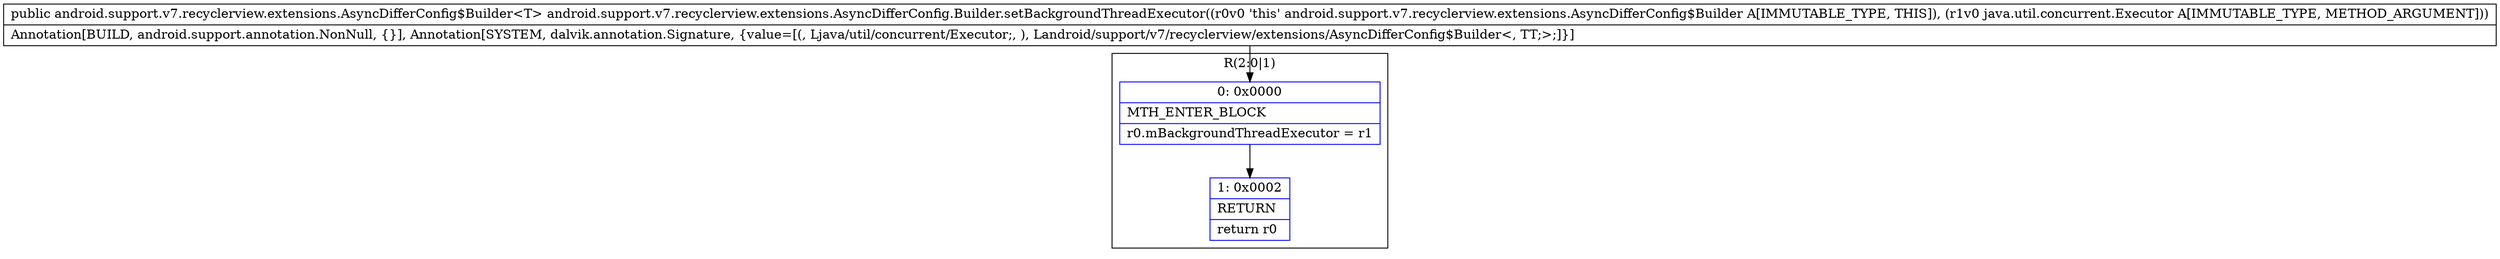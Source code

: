 digraph "CFG forandroid.support.v7.recyclerview.extensions.AsyncDifferConfig.Builder.setBackgroundThreadExecutor(Ljava\/util\/concurrent\/Executor;)Landroid\/support\/v7\/recyclerview\/extensions\/AsyncDifferConfig$Builder;" {
subgraph cluster_Region_1716718672 {
label = "R(2:0|1)";
node [shape=record,color=blue];
Node_0 [shape=record,label="{0\:\ 0x0000|MTH_ENTER_BLOCK\l|r0.mBackgroundThreadExecutor = r1\l}"];
Node_1 [shape=record,label="{1\:\ 0x0002|RETURN\l|return r0\l}"];
}
MethodNode[shape=record,label="{public android.support.v7.recyclerview.extensions.AsyncDifferConfig$Builder\<T\> android.support.v7.recyclerview.extensions.AsyncDifferConfig.Builder.setBackgroundThreadExecutor((r0v0 'this' android.support.v7.recyclerview.extensions.AsyncDifferConfig$Builder A[IMMUTABLE_TYPE, THIS]), (r1v0 java.util.concurrent.Executor A[IMMUTABLE_TYPE, METHOD_ARGUMENT]))  | Annotation[BUILD, android.support.annotation.NonNull, \{\}], Annotation[SYSTEM, dalvik.annotation.Signature, \{value=[(, Ljava\/util\/concurrent\/Executor;, ), Landroid\/support\/v7\/recyclerview\/extensions\/AsyncDifferConfig$Builder\<, TT;\>;]\}]\l}"];
MethodNode -> Node_0;
Node_0 -> Node_1;
}

